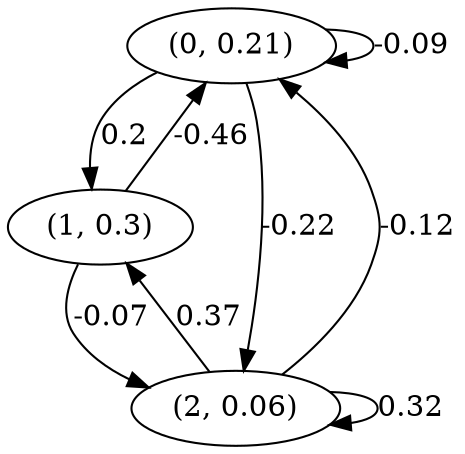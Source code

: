 digraph {
    0 [ label = "(0, 0.21)" ]
    1 [ label = "(1, 0.3)" ]
    2 [ label = "(2, 0.06)" ]
    0 -> 0 [ label = "-0.09" ]
    2 -> 2 [ label = "0.32" ]
    1 -> 0 [ label = "-0.46" ]
    2 -> 0 [ label = "-0.12" ]
    0 -> 1 [ label = "0.2" ]
    2 -> 1 [ label = "0.37" ]
    0 -> 2 [ label = "-0.22" ]
    1 -> 2 [ label = "-0.07" ]
}

